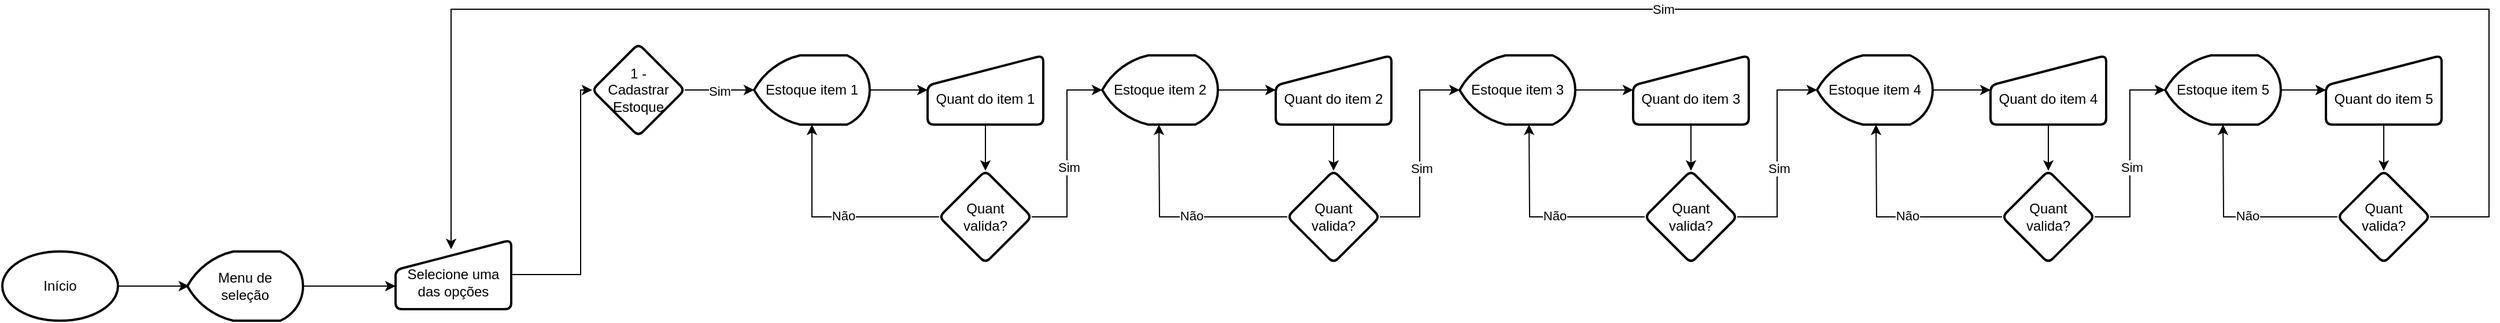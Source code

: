 <mxfile version="21.1.8" type="github">
  <diagram name="Página-1" id="OIUwpwaMgwmhtbwfHeuS">
    <mxGraphModel dx="2200" dy="1220" grid="1" gridSize="10" guides="1" tooltips="1" connect="1" arrows="1" fold="1" page="1" pageScale="1" pageWidth="827" pageHeight="1169" math="0" shadow="0">
      <root>
        <mxCell id="0" />
        <mxCell id="1" parent="0" />
        <mxCell id="6ZioNpx4KFucAL6pxvhm-4" value="" style="edgeStyle=orthogonalEdgeStyle;rounded=0;orthogonalLoop=1;jettySize=auto;html=1;" edge="1" parent="1" source="6ZioNpx4KFucAL6pxvhm-1">
          <mxGeometry relative="1" as="geometry">
            <mxPoint x="201.5" y="260" as="targetPoint" />
          </mxGeometry>
        </mxCell>
        <mxCell id="6ZioNpx4KFucAL6pxvhm-1" value="Início" style="strokeWidth=2;html=1;shape=mxgraph.flowchart.start_1;whiteSpace=wrap;direction=west;" vertex="1" parent="1">
          <mxGeometry x="40" y="230" width="100" height="60" as="geometry" />
        </mxCell>
        <mxCell id="6ZioNpx4KFucAL6pxvhm-12" value="" style="edgeStyle=orthogonalEdgeStyle;rounded=0;orthogonalLoop=1;jettySize=auto;html=1;" edge="1" parent="1" source="6ZioNpx4KFucAL6pxvhm-8">
          <mxGeometry relative="1" as="geometry">
            <mxPoint x="380" y="260" as="targetPoint" />
          </mxGeometry>
        </mxCell>
        <mxCell id="6ZioNpx4KFucAL6pxvhm-8" value="Menu de&lt;br&gt;seleção" style="strokeWidth=2;html=1;shape=mxgraph.flowchart.display;whiteSpace=wrap;" vertex="1" parent="1">
          <mxGeometry x="200" y="230" width="100" height="60" as="geometry" />
        </mxCell>
        <mxCell id="6ZioNpx4KFucAL6pxvhm-16" value="" style="edgeStyle=orthogonalEdgeStyle;rounded=0;orthogonalLoop=1;jettySize=auto;html=1;" edge="1" parent="1" source="6ZioNpx4KFucAL6pxvhm-14" target="6ZioNpx4KFucAL6pxvhm-15">
          <mxGeometry relative="1" as="geometry">
            <Array as="points">
              <mxPoint x="540" y="250" />
              <mxPoint x="540" y="90" />
            </Array>
          </mxGeometry>
        </mxCell>
        <mxCell id="6ZioNpx4KFucAL6pxvhm-14" value="&lt;br&gt;Selecione uma das opções" style="html=1;strokeWidth=2;shape=manualInput;whiteSpace=wrap;rounded=1;size=26;arcSize=11;" vertex="1" parent="1">
          <mxGeometry x="380" y="220" width="100" height="60" as="geometry" />
        </mxCell>
        <mxCell id="6ZioNpx4KFucAL6pxvhm-18" value="Sim" style="edgeStyle=orthogonalEdgeStyle;rounded=0;orthogonalLoop=1;jettySize=auto;html=1;" edge="1" parent="1" source="6ZioNpx4KFucAL6pxvhm-15">
          <mxGeometry relative="1" as="geometry">
            <mxPoint x="690" y="90" as="targetPoint" />
          </mxGeometry>
        </mxCell>
        <mxCell id="6ZioNpx4KFucAL6pxvhm-15" value="1 -&lt;br&gt;Cadastrar&lt;br&gt;Estoque" style="rhombus;whiteSpace=wrap;html=1;strokeWidth=2;rounded=1;arcSize=11;" vertex="1" parent="1">
          <mxGeometry x="550" y="50" width="80" height="80" as="geometry" />
        </mxCell>
        <mxCell id="6ZioNpx4KFucAL6pxvhm-26" value="" style="edgeStyle=orthogonalEdgeStyle;rounded=0;orthogonalLoop=1;jettySize=auto;html=1;" edge="1" parent="1" source="6ZioNpx4KFucAL6pxvhm-20" target="6ZioNpx4KFucAL6pxvhm-25">
          <mxGeometry relative="1" as="geometry" />
        </mxCell>
        <mxCell id="6ZioNpx4KFucAL6pxvhm-20" value="Estoque item 1" style="strokeWidth=2;html=1;shape=mxgraph.flowchart.display;whiteSpace=wrap;" vertex="1" parent="1">
          <mxGeometry x="690" y="60" width="100" height="60" as="geometry" />
        </mxCell>
        <mxCell id="6ZioNpx4KFucAL6pxvhm-55" style="edgeStyle=orthogonalEdgeStyle;rounded=0;orthogonalLoop=1;jettySize=auto;html=1;" edge="1" parent="1" source="6ZioNpx4KFucAL6pxvhm-25" target="6ZioNpx4KFucAL6pxvhm-53">
          <mxGeometry relative="1" as="geometry" />
        </mxCell>
        <mxCell id="6ZioNpx4KFucAL6pxvhm-25" value="&lt;br&gt;Quant do item 1" style="html=1;strokeWidth=2;shape=manualInput;whiteSpace=wrap;rounded=1;size=26;arcSize=11;" vertex="1" parent="1">
          <mxGeometry x="840" y="60" width="100" height="60" as="geometry" />
        </mxCell>
        <mxCell id="6ZioNpx4KFucAL6pxvhm-27" value="" style="edgeStyle=orthogonalEdgeStyle;rounded=0;orthogonalLoop=1;jettySize=auto;html=1;" edge="1" parent="1" source="6ZioNpx4KFucAL6pxvhm-28" target="6ZioNpx4KFucAL6pxvhm-29">
          <mxGeometry relative="1" as="geometry" />
        </mxCell>
        <mxCell id="6ZioNpx4KFucAL6pxvhm-28" value="Estoque item 2" style="strokeWidth=2;html=1;shape=mxgraph.flowchart.display;whiteSpace=wrap;" vertex="1" parent="1">
          <mxGeometry x="991" y="60" width="100" height="60" as="geometry" />
        </mxCell>
        <mxCell id="6ZioNpx4KFucAL6pxvhm-91" value="" style="edgeStyle=orthogonalEdgeStyle;rounded=0;orthogonalLoop=1;jettySize=auto;html=1;" edge="1" parent="1" source="6ZioNpx4KFucAL6pxvhm-29" target="6ZioNpx4KFucAL6pxvhm-64">
          <mxGeometry relative="1" as="geometry" />
        </mxCell>
        <mxCell id="6ZioNpx4KFucAL6pxvhm-29" value="&lt;br&gt;Quant do item 2" style="html=1;strokeWidth=2;shape=manualInput;whiteSpace=wrap;rounded=1;size=26;arcSize=11;" vertex="1" parent="1">
          <mxGeometry x="1141" y="60" width="100" height="60" as="geometry" />
        </mxCell>
        <mxCell id="6ZioNpx4KFucAL6pxvhm-32" value="" style="edgeStyle=orthogonalEdgeStyle;rounded=0;orthogonalLoop=1;jettySize=auto;html=1;" edge="1" parent="1" source="6ZioNpx4KFucAL6pxvhm-33" target="6ZioNpx4KFucAL6pxvhm-34">
          <mxGeometry relative="1" as="geometry" />
        </mxCell>
        <mxCell id="6ZioNpx4KFucAL6pxvhm-33" value="Estoque item 3" style="strokeWidth=2;html=1;shape=mxgraph.flowchart.display;whiteSpace=wrap;" vertex="1" parent="1">
          <mxGeometry x="1300" y="60" width="100" height="60" as="geometry" />
        </mxCell>
        <mxCell id="6ZioNpx4KFucAL6pxvhm-93" style="edgeStyle=orthogonalEdgeStyle;rounded=0;orthogonalLoop=1;jettySize=auto;html=1;entryX=0.5;entryY=0;entryDx=0;entryDy=0;" edge="1" parent="1" source="6ZioNpx4KFucAL6pxvhm-34" target="6ZioNpx4KFucAL6pxvhm-70">
          <mxGeometry relative="1" as="geometry" />
        </mxCell>
        <mxCell id="6ZioNpx4KFucAL6pxvhm-34" value="&lt;br&gt;Quant do item 3" style="html=1;strokeWidth=2;shape=manualInput;whiteSpace=wrap;rounded=1;size=26;arcSize=11;" vertex="1" parent="1">
          <mxGeometry x="1450" y="60" width="100" height="60" as="geometry" />
        </mxCell>
        <mxCell id="6ZioNpx4KFucAL6pxvhm-38" value="" style="edgeStyle=orthogonalEdgeStyle;rounded=0;orthogonalLoop=1;jettySize=auto;html=1;" edge="1" parent="1" source="6ZioNpx4KFucAL6pxvhm-39" target="6ZioNpx4KFucAL6pxvhm-40">
          <mxGeometry relative="1" as="geometry" />
        </mxCell>
        <mxCell id="6ZioNpx4KFucAL6pxvhm-39" value="Estoque item 4" style="strokeWidth=2;html=1;shape=mxgraph.flowchart.display;whiteSpace=wrap;" vertex="1" parent="1">
          <mxGeometry x="1609" y="60" width="100" height="60" as="geometry" />
        </mxCell>
        <mxCell id="6ZioNpx4KFucAL6pxvhm-94" style="edgeStyle=orthogonalEdgeStyle;rounded=0;orthogonalLoop=1;jettySize=auto;html=1;" edge="1" parent="1" source="6ZioNpx4KFucAL6pxvhm-40" target="6ZioNpx4KFucAL6pxvhm-85">
          <mxGeometry relative="1" as="geometry" />
        </mxCell>
        <mxCell id="6ZioNpx4KFucAL6pxvhm-40" value="&lt;br&gt;Quant do item 4" style="html=1;strokeWidth=2;shape=manualInput;whiteSpace=wrap;rounded=1;size=26;arcSize=11;" vertex="1" parent="1">
          <mxGeometry x="1759" y="60" width="100" height="60" as="geometry" />
        </mxCell>
        <mxCell id="6ZioNpx4KFucAL6pxvhm-42" value="" style="edgeStyle=orthogonalEdgeStyle;rounded=0;orthogonalLoop=1;jettySize=auto;html=1;" edge="1" parent="1" source="6ZioNpx4KFucAL6pxvhm-43" target="6ZioNpx4KFucAL6pxvhm-44">
          <mxGeometry relative="1" as="geometry" />
        </mxCell>
        <mxCell id="6ZioNpx4KFucAL6pxvhm-43" value="Estoque item 5" style="strokeWidth=2;html=1;shape=mxgraph.flowchart.display;whiteSpace=wrap;" vertex="1" parent="1">
          <mxGeometry x="1910" y="60" width="100" height="60" as="geometry" />
        </mxCell>
        <mxCell id="6ZioNpx4KFucAL6pxvhm-95" style="edgeStyle=orthogonalEdgeStyle;rounded=0;orthogonalLoop=1;jettySize=auto;html=1;entryX=0.5;entryY=0;entryDx=0;entryDy=0;" edge="1" parent="1" source="6ZioNpx4KFucAL6pxvhm-44" target="6ZioNpx4KFucAL6pxvhm-90">
          <mxGeometry relative="1" as="geometry" />
        </mxCell>
        <mxCell id="6ZioNpx4KFucAL6pxvhm-44" value="&lt;br&gt;Quant do item 5" style="html=1;strokeWidth=2;shape=manualInput;whiteSpace=wrap;rounded=1;size=26;arcSize=11;" vertex="1" parent="1">
          <mxGeometry x="2049" y="60" width="100" height="60" as="geometry" />
        </mxCell>
        <mxCell id="6ZioNpx4KFucAL6pxvhm-56" style="edgeStyle=orthogonalEdgeStyle;rounded=0;orthogonalLoop=1;jettySize=auto;html=1;entryX=0;entryY=0.5;entryDx=0;entryDy=0;entryPerimeter=0;" edge="1" parent="1" source="6ZioNpx4KFucAL6pxvhm-53" target="6ZioNpx4KFucAL6pxvhm-28">
          <mxGeometry relative="1" as="geometry" />
        </mxCell>
        <mxCell id="6ZioNpx4KFucAL6pxvhm-57" value="Sim" style="edgeLabel;html=1;align=center;verticalAlign=middle;resizable=0;points=[];" vertex="1" connectable="0" parent="6ZioNpx4KFucAL6pxvhm-56">
          <mxGeometry x="-0.14" relative="1" as="geometry">
            <mxPoint x="1" as="offset" />
          </mxGeometry>
        </mxCell>
        <mxCell id="6ZioNpx4KFucAL6pxvhm-58" style="edgeStyle=orthogonalEdgeStyle;rounded=0;orthogonalLoop=1;jettySize=auto;html=1;" edge="1" parent="1" source="6ZioNpx4KFucAL6pxvhm-53" target="6ZioNpx4KFucAL6pxvhm-20">
          <mxGeometry relative="1" as="geometry" />
        </mxCell>
        <mxCell id="6ZioNpx4KFucAL6pxvhm-59" value="Não" style="edgeLabel;html=1;align=center;verticalAlign=middle;resizable=0;points=[];" vertex="1" connectable="0" parent="6ZioNpx4KFucAL6pxvhm-58">
          <mxGeometry x="-0.126" y="-1" relative="1" as="geometry">
            <mxPoint as="offset" />
          </mxGeometry>
        </mxCell>
        <mxCell id="6ZioNpx4KFucAL6pxvhm-53" value="Quant&lt;br&gt;valida?" style="rhombus;whiteSpace=wrap;html=1;strokeWidth=2;rounded=1;arcSize=11;" vertex="1" parent="1">
          <mxGeometry x="850" y="160" width="80" height="80" as="geometry" />
        </mxCell>
        <mxCell id="6ZioNpx4KFucAL6pxvhm-60" style="edgeStyle=orthogonalEdgeStyle;rounded=0;orthogonalLoop=1;jettySize=auto;html=1;entryX=0;entryY=0.5;entryDx=0;entryDy=0;entryPerimeter=0;" edge="1" parent="1" source="6ZioNpx4KFucAL6pxvhm-64" target="6ZioNpx4KFucAL6pxvhm-33">
          <mxGeometry relative="1" as="geometry">
            <mxPoint x="1291" y="90" as="targetPoint" />
          </mxGeometry>
        </mxCell>
        <mxCell id="6ZioNpx4KFucAL6pxvhm-61" value="Sim" style="edgeLabel;html=1;align=center;verticalAlign=middle;resizable=0;points=[];" vertex="1" connectable="0" parent="6ZioNpx4KFucAL6pxvhm-60">
          <mxGeometry x="-0.14" relative="1" as="geometry">
            <mxPoint x="1" as="offset" />
          </mxGeometry>
        </mxCell>
        <mxCell id="6ZioNpx4KFucAL6pxvhm-62" style="edgeStyle=orthogonalEdgeStyle;rounded=0;orthogonalLoop=1;jettySize=auto;html=1;" edge="1" parent="1" source="6ZioNpx4KFucAL6pxvhm-64">
          <mxGeometry relative="1" as="geometry">
            <mxPoint x="1040" y="120" as="targetPoint" />
          </mxGeometry>
        </mxCell>
        <mxCell id="6ZioNpx4KFucAL6pxvhm-63" value="Não" style="edgeLabel;html=1;align=center;verticalAlign=middle;resizable=0;points=[];" vertex="1" connectable="0" parent="6ZioNpx4KFucAL6pxvhm-62">
          <mxGeometry x="-0.126" y="-1" relative="1" as="geometry">
            <mxPoint as="offset" />
          </mxGeometry>
        </mxCell>
        <mxCell id="6ZioNpx4KFucAL6pxvhm-64" value="Quant&lt;br&gt;valida?" style="rhombus;whiteSpace=wrap;html=1;strokeWidth=2;rounded=1;arcSize=11;" vertex="1" parent="1">
          <mxGeometry x="1151" y="160" width="80" height="80" as="geometry" />
        </mxCell>
        <mxCell id="6ZioNpx4KFucAL6pxvhm-66" style="edgeStyle=orthogonalEdgeStyle;rounded=0;orthogonalLoop=1;jettySize=auto;html=1;entryX=0;entryY=0.5;entryDx=0;entryDy=0;entryPerimeter=0;" edge="1" parent="1" source="6ZioNpx4KFucAL6pxvhm-70" target="6ZioNpx4KFucAL6pxvhm-39">
          <mxGeometry relative="1" as="geometry">
            <mxPoint x="1620" y="90" as="targetPoint" />
          </mxGeometry>
        </mxCell>
        <mxCell id="6ZioNpx4KFucAL6pxvhm-67" value="Sim" style="edgeLabel;html=1;align=center;verticalAlign=middle;resizable=0;points=[];" vertex="1" connectable="0" parent="6ZioNpx4KFucAL6pxvhm-66">
          <mxGeometry x="-0.14" relative="1" as="geometry">
            <mxPoint x="1" as="offset" />
          </mxGeometry>
        </mxCell>
        <mxCell id="6ZioNpx4KFucAL6pxvhm-68" style="edgeStyle=orthogonalEdgeStyle;rounded=0;orthogonalLoop=1;jettySize=auto;html=1;" edge="1" parent="1" source="6ZioNpx4KFucAL6pxvhm-70">
          <mxGeometry relative="1" as="geometry">
            <mxPoint x="1360" y="120" as="targetPoint" />
          </mxGeometry>
        </mxCell>
        <mxCell id="6ZioNpx4KFucAL6pxvhm-69" value="Não" style="edgeLabel;html=1;align=center;verticalAlign=middle;resizable=0;points=[];" vertex="1" connectable="0" parent="6ZioNpx4KFucAL6pxvhm-68">
          <mxGeometry x="-0.126" y="-1" relative="1" as="geometry">
            <mxPoint as="offset" />
          </mxGeometry>
        </mxCell>
        <mxCell id="6ZioNpx4KFucAL6pxvhm-70" value="Quant&lt;br&gt;valida?" style="rhombus;whiteSpace=wrap;html=1;strokeWidth=2;rounded=1;arcSize=11;" vertex="1" parent="1">
          <mxGeometry x="1460" y="160" width="80" height="80" as="geometry" />
        </mxCell>
        <mxCell id="6ZioNpx4KFucAL6pxvhm-81" style="edgeStyle=orthogonalEdgeStyle;rounded=0;orthogonalLoop=1;jettySize=auto;html=1;entryX=0;entryY=0.5;entryDx=0;entryDy=0;entryPerimeter=0;" edge="1" parent="1" source="6ZioNpx4KFucAL6pxvhm-85" target="6ZioNpx4KFucAL6pxvhm-43">
          <mxGeometry relative="1" as="geometry">
            <mxPoint x="1920" y="90" as="targetPoint" />
          </mxGeometry>
        </mxCell>
        <mxCell id="6ZioNpx4KFucAL6pxvhm-82" value="Sim" style="edgeLabel;html=1;align=center;verticalAlign=middle;resizable=0;points=[];" vertex="1" connectable="0" parent="6ZioNpx4KFucAL6pxvhm-81">
          <mxGeometry x="-0.14" relative="1" as="geometry">
            <mxPoint x="1" as="offset" />
          </mxGeometry>
        </mxCell>
        <mxCell id="6ZioNpx4KFucAL6pxvhm-83" style="edgeStyle=orthogonalEdgeStyle;rounded=0;orthogonalLoop=1;jettySize=auto;html=1;" edge="1" parent="1" source="6ZioNpx4KFucAL6pxvhm-85">
          <mxGeometry relative="1" as="geometry">
            <mxPoint x="1660" y="120" as="targetPoint" />
          </mxGeometry>
        </mxCell>
        <mxCell id="6ZioNpx4KFucAL6pxvhm-84" value="Não" style="edgeLabel;html=1;align=center;verticalAlign=middle;resizable=0;points=[];" vertex="1" connectable="0" parent="6ZioNpx4KFucAL6pxvhm-83">
          <mxGeometry x="-0.126" y="-1" relative="1" as="geometry">
            <mxPoint as="offset" />
          </mxGeometry>
        </mxCell>
        <mxCell id="6ZioNpx4KFucAL6pxvhm-85" value="Quant&lt;br&gt;valida?" style="rhombus;whiteSpace=wrap;html=1;strokeWidth=2;rounded=1;arcSize=11;" vertex="1" parent="1">
          <mxGeometry x="1769" y="160" width="80" height="80" as="geometry" />
        </mxCell>
        <mxCell id="6ZioNpx4KFucAL6pxvhm-86" style="edgeStyle=orthogonalEdgeStyle;rounded=0;orthogonalLoop=1;jettySize=auto;html=1;entryX=0.48;entryY=0.133;entryDx=0;entryDy=0;entryPerimeter=0;" edge="1" parent="1" source="6ZioNpx4KFucAL6pxvhm-90" target="6ZioNpx4KFucAL6pxvhm-14">
          <mxGeometry relative="1" as="geometry">
            <mxPoint x="2210" y="90" as="targetPoint" />
            <Array as="points">
              <mxPoint x="2190" y="200" />
              <mxPoint x="2190" y="20" />
              <mxPoint x="428" y="20" />
            </Array>
          </mxGeometry>
        </mxCell>
        <mxCell id="6ZioNpx4KFucAL6pxvhm-87" value="Sim" style="edgeLabel;html=1;align=center;verticalAlign=middle;resizable=0;points=[];" vertex="1" connectable="0" parent="6ZioNpx4KFucAL6pxvhm-86">
          <mxGeometry x="-0.14" relative="1" as="geometry">
            <mxPoint x="1" as="offset" />
          </mxGeometry>
        </mxCell>
        <mxCell id="6ZioNpx4KFucAL6pxvhm-88" style="edgeStyle=orthogonalEdgeStyle;rounded=0;orthogonalLoop=1;jettySize=auto;html=1;" edge="1" parent="1" source="6ZioNpx4KFucAL6pxvhm-90">
          <mxGeometry relative="1" as="geometry">
            <mxPoint x="1960" y="120" as="targetPoint" />
          </mxGeometry>
        </mxCell>
        <mxCell id="6ZioNpx4KFucAL6pxvhm-89" value="Não" style="edgeLabel;html=1;align=center;verticalAlign=middle;resizable=0;points=[];" vertex="1" connectable="0" parent="6ZioNpx4KFucAL6pxvhm-88">
          <mxGeometry x="-0.126" y="-1" relative="1" as="geometry">
            <mxPoint as="offset" />
          </mxGeometry>
        </mxCell>
        <mxCell id="6ZioNpx4KFucAL6pxvhm-90" value="Quant&lt;br&gt;valida?" style="rhombus;whiteSpace=wrap;html=1;strokeWidth=2;rounded=1;arcSize=11;" vertex="1" parent="1">
          <mxGeometry x="2059" y="160" width="80" height="80" as="geometry" />
        </mxCell>
      </root>
    </mxGraphModel>
  </diagram>
</mxfile>

